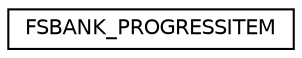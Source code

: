 digraph "Graphical Class Hierarchy"
{
  edge [fontname="Helvetica",fontsize="10",labelfontname="Helvetica",labelfontsize="10"];
  node [fontname="Helvetica",fontsize="10",shape=record];
  rankdir="LR";
  Node1 [label="FSBANK_PROGRESSITEM",height=0.2,width=0.4,color="black", fillcolor="white", style="filled",URL="$struct_f_s_b_a_n_k___p_r_o_g_r_e_s_s_i_t_e_m.html"];
}
